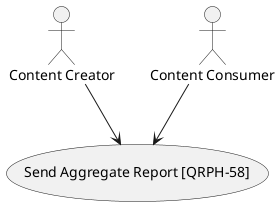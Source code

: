 @startuml
:Content Creator: --> (QRPH-58)
:Content Consumer: --> (QRPH-58)
(Send Aggregate Report [QRPH-58]) as (QRPH-58)
@enduml